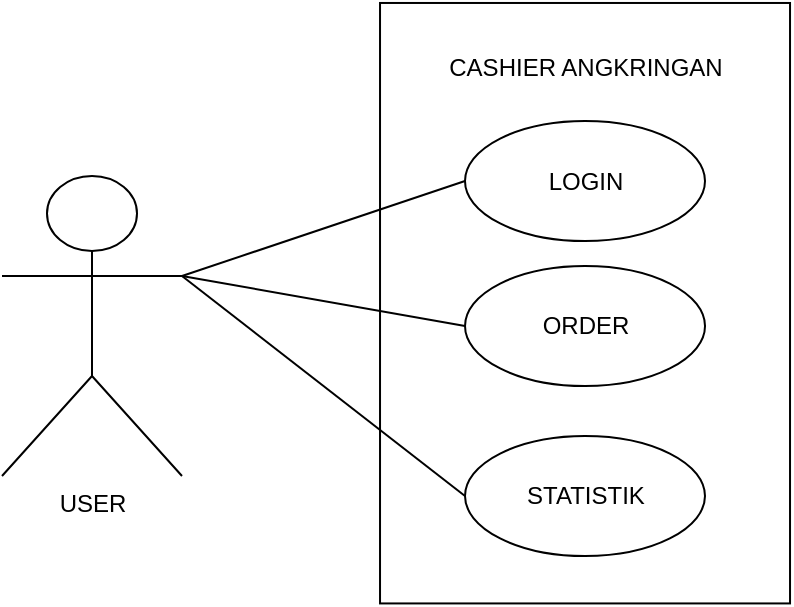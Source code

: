 <mxfile version="24.7.7">
  <diagram name="Halaman-1" id="5nGwywaSWKXZqOQTzC-v">
    <mxGraphModel dx="880" dy="468" grid="1" gridSize="10" guides="1" tooltips="1" connect="1" arrows="1" fold="1" page="1" pageScale="1" pageWidth="827" pageHeight="1169" math="0" shadow="0">
      <root>
        <mxCell id="0" />
        <mxCell id="1" parent="0" />
        <mxCell id="xdf3shguOyV5-pTlWLsu-1" value="" style="rounded=0;whiteSpace=wrap;html=1;rotation=90;" parent="1" vertex="1">
          <mxGeometry x="271.4" y="161.1" width="300.23" height="205" as="geometry" />
        </mxCell>
        <mxCell id="xdf3shguOyV5-pTlWLsu-3" value="ORDER" style="ellipse;whiteSpace=wrap;html=1;" parent="1" vertex="1">
          <mxGeometry x="361.51" y="245" width="120" height="60" as="geometry" />
        </mxCell>
        <mxCell id="xdf3shguOyV5-pTlWLsu-5" value="STATISTIK" style="ellipse;whiteSpace=wrap;html=1;" parent="1" vertex="1">
          <mxGeometry x="361.5" y="330" width="120" height="60" as="geometry" />
        </mxCell>
        <mxCell id="xdf3shguOyV5-pTlWLsu-8" value="CASHIER ANGKRINGAN" style="text;html=1;align=center;verticalAlign=middle;whiteSpace=wrap;rounded=0;" parent="1" vertex="1">
          <mxGeometry x="343.5" y="131.1" width="156" height="30" as="geometry" />
        </mxCell>
        <mxCell id="xdf3shguOyV5-pTlWLsu-9" value="USER" style="shape=umlActor;verticalLabelPosition=bottom;verticalAlign=top;html=1;outlineConnect=0;" parent="1" vertex="1">
          <mxGeometry x="130" y="200" width="90" height="150" as="geometry" />
        </mxCell>
        <mxCell id="xdf3shguOyV5-pTlWLsu-13" value="" style="endArrow=none;html=1;rounded=0;entryX=0;entryY=0.5;entryDx=0;entryDy=0;" parent="1" target="xdf3shguOyV5-pTlWLsu-3" edge="1">
          <mxGeometry width="50" height="50" relative="1" as="geometry">
            <mxPoint x="220" y="250" as="sourcePoint" />
            <mxPoint x="270" y="200" as="targetPoint" />
            <Array as="points" />
          </mxGeometry>
        </mxCell>
        <mxCell id="xdf3shguOyV5-pTlWLsu-15" value="" style="endArrow=none;html=1;rounded=0;entryX=0;entryY=0.5;entryDx=0;entryDy=0;" parent="1" target="xdf3shguOyV5-pTlWLsu-5" edge="1">
          <mxGeometry width="50" height="50" relative="1" as="geometry">
            <mxPoint x="220" y="250" as="sourcePoint" />
            <mxPoint x="270" y="200" as="targetPoint" />
          </mxGeometry>
        </mxCell>
        <mxCell id="xdf3shguOyV5-pTlWLsu-18" value="LOGIN" style="ellipse;whiteSpace=wrap;html=1;" parent="1" vertex="1">
          <mxGeometry x="361.5" y="172.5" width="120" height="60" as="geometry" />
        </mxCell>
        <mxCell id="xdf3shguOyV5-pTlWLsu-19" value="" style="endArrow=none;html=1;rounded=0;entryX=0;entryY=0.5;entryDx=0;entryDy=0;" parent="1" target="xdf3shguOyV5-pTlWLsu-18" edge="1">
          <mxGeometry width="50" height="50" relative="1" as="geometry">
            <mxPoint x="220" y="250" as="sourcePoint" />
            <mxPoint x="270" y="200" as="targetPoint" />
          </mxGeometry>
        </mxCell>
      </root>
    </mxGraphModel>
  </diagram>
</mxfile>
